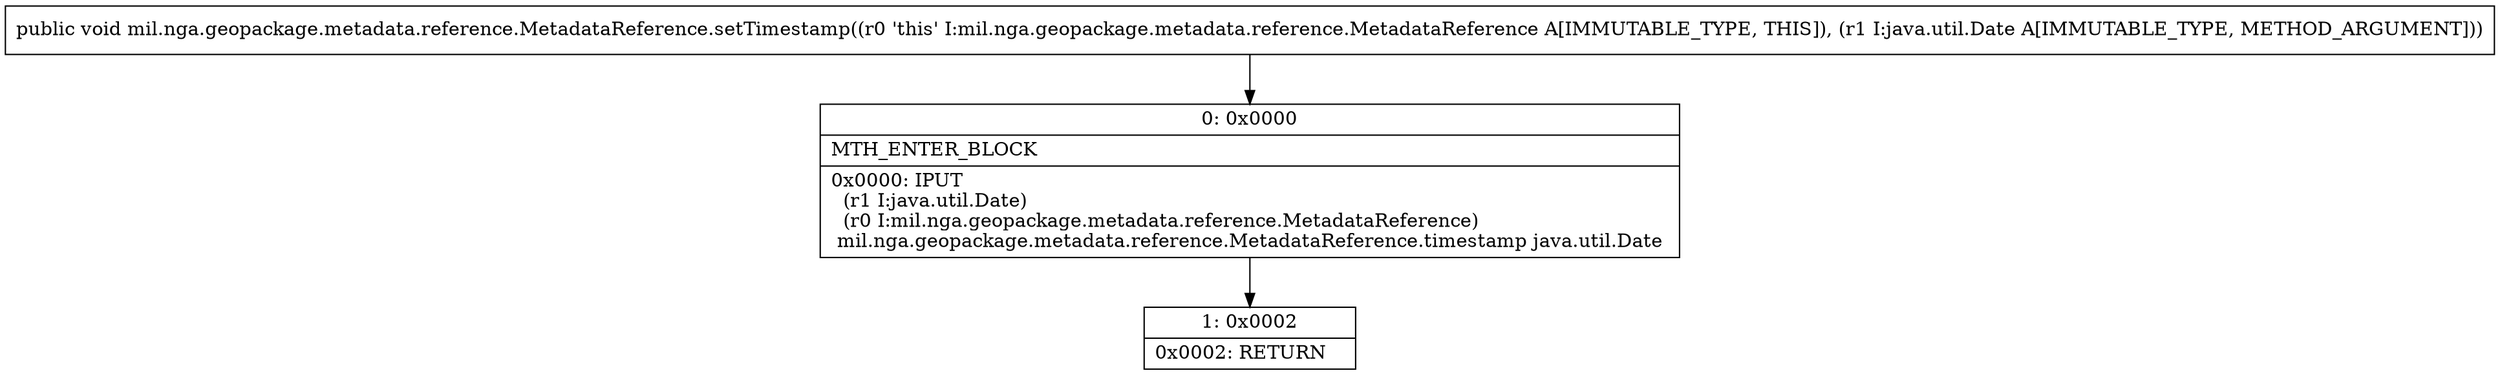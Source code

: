 digraph "CFG formil.nga.geopackage.metadata.reference.MetadataReference.setTimestamp(Ljava\/util\/Date;)V" {
Node_0 [shape=record,label="{0\:\ 0x0000|MTH_ENTER_BLOCK\l|0x0000: IPUT  \l  (r1 I:java.util.Date)\l  (r0 I:mil.nga.geopackage.metadata.reference.MetadataReference)\l mil.nga.geopackage.metadata.reference.MetadataReference.timestamp java.util.Date \l}"];
Node_1 [shape=record,label="{1\:\ 0x0002|0x0002: RETURN   \l}"];
MethodNode[shape=record,label="{public void mil.nga.geopackage.metadata.reference.MetadataReference.setTimestamp((r0 'this' I:mil.nga.geopackage.metadata.reference.MetadataReference A[IMMUTABLE_TYPE, THIS]), (r1 I:java.util.Date A[IMMUTABLE_TYPE, METHOD_ARGUMENT])) }"];
MethodNode -> Node_0;
Node_0 -> Node_1;
}

